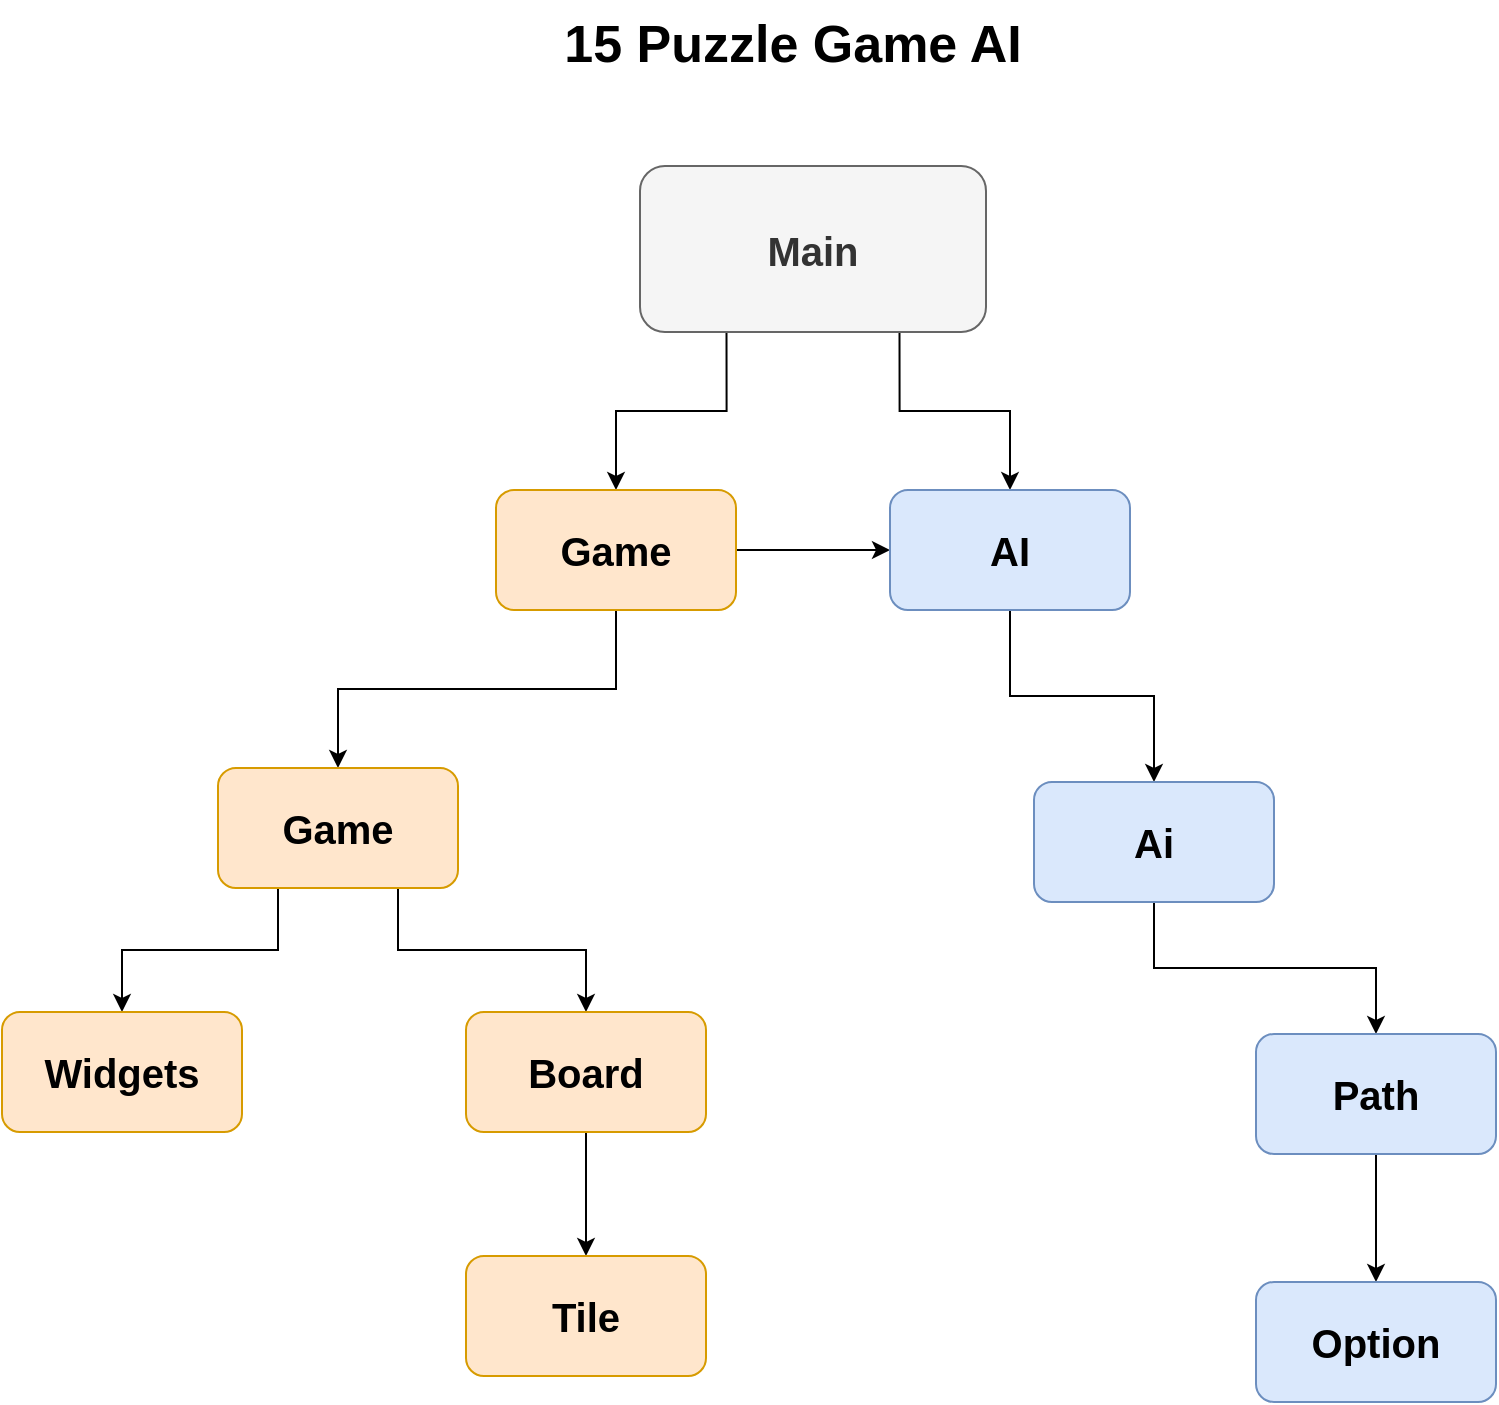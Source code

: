 <mxfile version="22.0.8" type="device">
  <diagram name="Page-1" id="y3qslwtmgwVuiOPVQaiS">
    <mxGraphModel dx="1834" dy="784" grid="0" gridSize="10" guides="1" tooltips="1" connect="1" arrows="1" fold="1" page="0" pageScale="1" pageWidth="827" pageHeight="1169" math="0" shadow="0">
      <root>
        <mxCell id="0" />
        <mxCell id="1" parent="0" />
        <mxCell id="u4Jc37GvfbHcmh9eSDW8-1" value="15 Puzzle Game AI" style="text;html=1;align=center;verticalAlign=middle;resizable=0;points=[];autosize=1;strokeColor=none;fillColor=none;fontStyle=1;fontSize=26;" vertex="1" parent="1">
          <mxGeometry x="249" y="227" width="247" height="43" as="geometry" />
        </mxCell>
        <mxCell id="u4Jc37GvfbHcmh9eSDW8-6" style="edgeStyle=orthogonalEdgeStyle;rounded=0;orthogonalLoop=1;jettySize=auto;html=1;exitX=0.25;exitY=1;exitDx=0;exitDy=0;entryX=0.5;entryY=0;entryDx=0;entryDy=0;" edge="1" parent="1" source="u4Jc37GvfbHcmh9eSDW8-2" target="u4Jc37GvfbHcmh9eSDW8-4">
          <mxGeometry relative="1" as="geometry" />
        </mxCell>
        <mxCell id="u4Jc37GvfbHcmh9eSDW8-7" style="edgeStyle=orthogonalEdgeStyle;rounded=0;orthogonalLoop=1;jettySize=auto;html=1;exitX=0.75;exitY=1;exitDx=0;exitDy=0;entryX=0.5;entryY=0;entryDx=0;entryDy=0;" edge="1" parent="1" source="u4Jc37GvfbHcmh9eSDW8-2" target="u4Jc37GvfbHcmh9eSDW8-5">
          <mxGeometry relative="1" as="geometry" />
        </mxCell>
        <mxCell id="u4Jc37GvfbHcmh9eSDW8-2" value="&lt;span style=&quot;font-size: 20px;&quot;&gt;&lt;b&gt;Main&lt;/b&gt;&lt;/span&gt;" style="rounded=1;whiteSpace=wrap;html=1;fillColor=#f5f5f5;fontColor=#333333;strokeColor=#666666;" vertex="1" parent="1">
          <mxGeometry x="297" y="310" width="173" height="83" as="geometry" />
        </mxCell>
        <mxCell id="u4Jc37GvfbHcmh9eSDW8-8" style="edgeStyle=orthogonalEdgeStyle;rounded=0;orthogonalLoop=1;jettySize=auto;html=1;exitX=1;exitY=0.5;exitDx=0;exitDy=0;entryX=0;entryY=0.5;entryDx=0;entryDy=0;" edge="1" parent="1" source="u4Jc37GvfbHcmh9eSDW8-4" target="u4Jc37GvfbHcmh9eSDW8-5">
          <mxGeometry relative="1" as="geometry" />
        </mxCell>
        <mxCell id="u4Jc37GvfbHcmh9eSDW8-17" style="edgeStyle=orthogonalEdgeStyle;rounded=0;orthogonalLoop=1;jettySize=auto;html=1;exitX=0.5;exitY=1;exitDx=0;exitDy=0;entryX=0.5;entryY=0;entryDx=0;entryDy=0;" edge="1" parent="1" source="u4Jc37GvfbHcmh9eSDW8-4" target="u4Jc37GvfbHcmh9eSDW8-16">
          <mxGeometry relative="1" as="geometry" />
        </mxCell>
        <mxCell id="u4Jc37GvfbHcmh9eSDW8-4" value="&lt;span style=&quot;font-size: 20px;&quot;&gt;&lt;b&gt;Game&lt;/b&gt;&lt;/span&gt;" style="rounded=1;whiteSpace=wrap;html=1;fillColor=#ffe6cc;strokeColor=#d79b00;" vertex="1" parent="1">
          <mxGeometry x="225" y="472" width="120" height="60" as="geometry" />
        </mxCell>
        <mxCell id="u4Jc37GvfbHcmh9eSDW8-15" style="edgeStyle=orthogonalEdgeStyle;rounded=0;orthogonalLoop=1;jettySize=auto;html=1;exitX=0.5;exitY=1;exitDx=0;exitDy=0;entryX=0.5;entryY=0;entryDx=0;entryDy=0;" edge="1" parent="1" source="u4Jc37GvfbHcmh9eSDW8-5" target="u4Jc37GvfbHcmh9eSDW8-10">
          <mxGeometry relative="1" as="geometry" />
        </mxCell>
        <mxCell id="u4Jc37GvfbHcmh9eSDW8-5" value="&lt;span style=&quot;font-size: 20px;&quot;&gt;&lt;b&gt;AI&lt;/b&gt;&lt;/span&gt;" style="rounded=1;whiteSpace=wrap;html=1;fillColor=#dae8fc;strokeColor=#6c8ebf;" vertex="1" parent="1">
          <mxGeometry x="422" y="472" width="120" height="60" as="geometry" />
        </mxCell>
        <mxCell id="u4Jc37GvfbHcmh9eSDW8-14" style="edgeStyle=orthogonalEdgeStyle;rounded=0;orthogonalLoop=1;jettySize=auto;html=1;exitX=0.5;exitY=1;exitDx=0;exitDy=0;entryX=0.5;entryY=0;entryDx=0;entryDy=0;" edge="1" parent="1" source="u4Jc37GvfbHcmh9eSDW8-10" target="u4Jc37GvfbHcmh9eSDW8-11">
          <mxGeometry relative="1" as="geometry" />
        </mxCell>
        <mxCell id="u4Jc37GvfbHcmh9eSDW8-10" value="&lt;span style=&quot;font-size: 20px;&quot;&gt;&lt;b&gt;Ai&lt;/b&gt;&lt;/span&gt;" style="rounded=1;whiteSpace=wrap;html=1;fillColor=#dae8fc;strokeColor=#6c8ebf;" vertex="1" parent="1">
          <mxGeometry x="494" y="618" width="120" height="60" as="geometry" />
        </mxCell>
        <mxCell id="u4Jc37GvfbHcmh9eSDW8-13" style="edgeStyle=orthogonalEdgeStyle;rounded=0;orthogonalLoop=1;jettySize=auto;html=1;exitX=0.5;exitY=1;exitDx=0;exitDy=0;entryX=0.5;entryY=0;entryDx=0;entryDy=0;" edge="1" parent="1" source="u4Jc37GvfbHcmh9eSDW8-11" target="u4Jc37GvfbHcmh9eSDW8-12">
          <mxGeometry relative="1" as="geometry" />
        </mxCell>
        <mxCell id="u4Jc37GvfbHcmh9eSDW8-11" value="&lt;span style=&quot;font-size: 20px;&quot;&gt;&lt;b&gt;Path&lt;/b&gt;&lt;/span&gt;" style="rounded=1;whiteSpace=wrap;html=1;fillColor=#dae8fc;strokeColor=#6c8ebf;" vertex="1" parent="1">
          <mxGeometry x="605" y="744" width="120" height="60" as="geometry" />
        </mxCell>
        <mxCell id="u4Jc37GvfbHcmh9eSDW8-12" value="&lt;span style=&quot;font-size: 20px;&quot;&gt;&lt;b&gt;Option&lt;/b&gt;&lt;/span&gt;" style="rounded=1;whiteSpace=wrap;html=1;fillColor=#dae8fc;strokeColor=#6c8ebf;" vertex="1" parent="1">
          <mxGeometry x="605" y="868" width="120" height="60" as="geometry" />
        </mxCell>
        <mxCell id="u4Jc37GvfbHcmh9eSDW8-19" style="edgeStyle=orthogonalEdgeStyle;rounded=0;orthogonalLoop=1;jettySize=auto;html=1;exitX=0.25;exitY=1;exitDx=0;exitDy=0;entryX=0.5;entryY=0;entryDx=0;entryDy=0;" edge="1" parent="1" source="u4Jc37GvfbHcmh9eSDW8-16" target="u4Jc37GvfbHcmh9eSDW8-18">
          <mxGeometry relative="1" as="geometry" />
        </mxCell>
        <mxCell id="u4Jc37GvfbHcmh9eSDW8-22" style="edgeStyle=orthogonalEdgeStyle;rounded=0;orthogonalLoop=1;jettySize=auto;html=1;exitX=0.75;exitY=1;exitDx=0;exitDy=0;entryX=0.5;entryY=0;entryDx=0;entryDy=0;" edge="1" parent="1" source="u4Jc37GvfbHcmh9eSDW8-16" target="u4Jc37GvfbHcmh9eSDW8-20">
          <mxGeometry relative="1" as="geometry" />
        </mxCell>
        <mxCell id="u4Jc37GvfbHcmh9eSDW8-16" value="&lt;span style=&quot;font-size: 20px;&quot;&gt;&lt;b&gt;Game&lt;/b&gt;&lt;/span&gt;" style="rounded=1;whiteSpace=wrap;html=1;fillColor=#ffe6cc;strokeColor=#d79b00;" vertex="1" parent="1">
          <mxGeometry x="86" y="611" width="120" height="60" as="geometry" />
        </mxCell>
        <mxCell id="u4Jc37GvfbHcmh9eSDW8-18" value="&lt;span style=&quot;font-size: 20px;&quot;&gt;&lt;b&gt;Widgets&lt;/b&gt;&lt;/span&gt;" style="rounded=1;whiteSpace=wrap;html=1;fillColor=#ffe6cc;strokeColor=#d79b00;" vertex="1" parent="1">
          <mxGeometry x="-22" y="733" width="120" height="60" as="geometry" />
        </mxCell>
        <mxCell id="u4Jc37GvfbHcmh9eSDW8-23" style="edgeStyle=orthogonalEdgeStyle;rounded=0;orthogonalLoop=1;jettySize=auto;html=1;exitX=0.5;exitY=1;exitDx=0;exitDy=0;entryX=0.5;entryY=0;entryDx=0;entryDy=0;" edge="1" parent="1" source="u4Jc37GvfbHcmh9eSDW8-20" target="u4Jc37GvfbHcmh9eSDW8-21">
          <mxGeometry relative="1" as="geometry" />
        </mxCell>
        <mxCell id="u4Jc37GvfbHcmh9eSDW8-20" value="&lt;span style=&quot;font-size: 20px;&quot;&gt;&lt;b&gt;Board&lt;/b&gt;&lt;/span&gt;" style="rounded=1;whiteSpace=wrap;html=1;fillColor=#ffe6cc;strokeColor=#d79b00;" vertex="1" parent="1">
          <mxGeometry x="210" y="733" width="120" height="60" as="geometry" />
        </mxCell>
        <mxCell id="u4Jc37GvfbHcmh9eSDW8-21" value="&lt;span style=&quot;font-size: 20px;&quot;&gt;&lt;b&gt;Tile&lt;/b&gt;&lt;/span&gt;" style="rounded=1;whiteSpace=wrap;html=1;fillColor=#ffe6cc;strokeColor=#d79b00;" vertex="1" parent="1">
          <mxGeometry x="210" y="855" width="120" height="60" as="geometry" />
        </mxCell>
      </root>
    </mxGraphModel>
  </diagram>
</mxfile>
